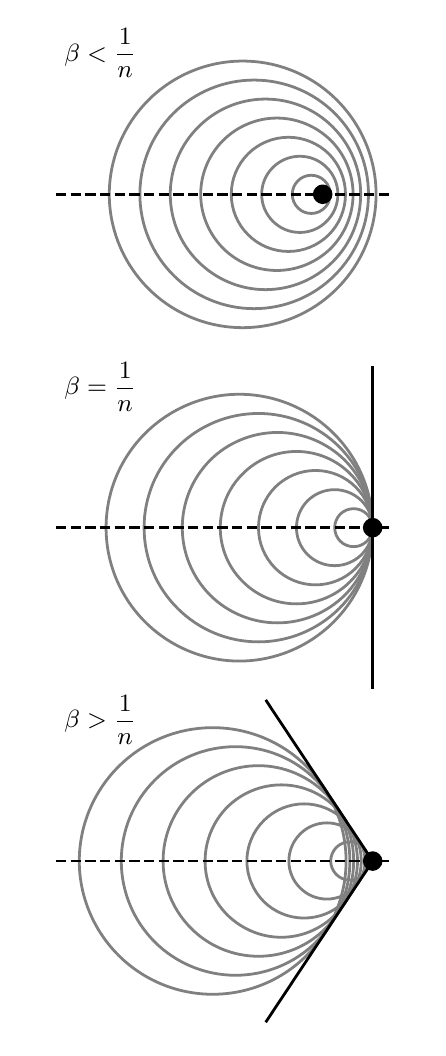\begingroup%
\makeatletter%
\begin{pgfpicture}%
\pgfpathrectangle{\pgfpointorigin}{\pgfqpoint{1.95in}{5.0in}}%
\pgfusepath{use as bounding box, clip}%
\begin{pgfscope}%
\pgfsetbuttcap%
\pgfsetmiterjoin%
\definecolor{currentfill}{rgb}{1.0,1.0,1.0}%
\pgfsetfillcolor{currentfill}%
\pgfsetlinewidth{0.0pt}%
\definecolor{currentstroke}{rgb}{1.0,1.0,1.0}%
\pgfsetstrokecolor{currentstroke}%
\pgfsetdash{}{0pt}%
\pgfpathmoveto{\pgfqpoint{0.0in}{0.0in}}%
\pgfpathlineto{\pgfqpoint{1.95in}{0.0in}}%
\pgfpathlineto{\pgfqpoint{1.95in}{5.0in}}%
\pgfpathlineto{\pgfqpoint{0.0in}{5.0in}}%
\pgfpathlineto{\pgfqpoint{0.0in}{0.0in}}%
\pgfpathclose%
\pgfusepath{fill}%
\end{pgfscope}%
\begin{pgfscope}%
\pgfpathrectangle{\pgfqpoint{0.142in}{0.0in}}{\pgfqpoint{1.667in}{5.0in}}%
\pgfusepath{clip}%
\pgfsetbuttcap%
\pgfsetmiterjoin%
\pgfsetlinewidth{1.004pt}%
\definecolor{currentstroke}{rgb}{0.502,0.502,0.502}%
\pgfsetstrokecolor{currentstroke}%
\pgfsetdash{}{0pt}%
\pgfpathmoveto{\pgfqpoint{1.475in}{4.167in}}%
\pgfpathcurveto{\pgfqpoint{1.475in}{4.167in}}{\pgfqpoint{1.475in}{4.167in}}{\pgfqpoint{1.475in}{4.167in}}%
\pgfpathcurveto{\pgfqpoint{1.475in}{4.167in}}{\pgfqpoint{1.475in}{4.167in}}{\pgfqpoint{1.475in}{4.167in}}%
\pgfpathcurveto{\pgfqpoint{1.475in}{4.167in}}{\pgfqpoint{1.475in}{4.167in}}{\pgfqpoint{1.475in}{4.167in}}%
\pgfpathcurveto{\pgfqpoint{1.475in}{4.167in}}{\pgfqpoint{1.475in}{4.167in}}{\pgfqpoint{1.475in}{4.167in}}%
\pgfpathcurveto{\pgfqpoint{1.475in}{4.167in}}{\pgfqpoint{1.475in}{4.167in}}{\pgfqpoint{1.475in}{4.167in}}%
\pgfpathcurveto{\pgfqpoint{1.475in}{4.167in}}{\pgfqpoint{1.475in}{4.167in}}{\pgfqpoint{1.475in}{4.167in}}%
\pgfpathcurveto{\pgfqpoint{1.475in}{4.167in}}{\pgfqpoint{1.475in}{4.167in}}{\pgfqpoint{1.475in}{4.167in}}%
\pgfpathcurveto{\pgfqpoint{1.475in}{4.167in}}{\pgfqpoint{1.475in}{4.167in}}{\pgfqpoint{1.475in}{4.167in}}%
\pgfpathlineto{\pgfqpoint{1.475in}{4.167in}}%
\pgfpathclose%
\pgfusepath{stroke}%
\end{pgfscope}%
\begin{pgfscope}%
\pgfpathrectangle{\pgfqpoint{0.142in}{0.0in}}{\pgfqpoint{1.667in}{5.0in}}%
\pgfusepath{clip}%
\pgfsetbuttcap%
\pgfsetmiterjoin%
\pgfsetlinewidth{1.004pt}%
\definecolor{currentstroke}{rgb}{0.502,0.502,0.502}%
\pgfsetstrokecolor{currentstroke}%
\pgfsetdash{}{0pt}%
\pgfpathmoveto{\pgfqpoint{1.418in}{4.071in}}%
\pgfpathcurveto{\pgfqpoint{1.443in}{4.071in}}{\pgfqpoint{1.467in}{4.081in}}{\pgfqpoint{1.485in}{4.099in}}%
\pgfpathcurveto{\pgfqpoint{1.503in}{4.117in}}{\pgfqpoint{1.513in}{4.141in}}{\pgfqpoint{1.513in}{4.167in}}%
\pgfpathcurveto{\pgfqpoint{1.513in}{4.192in}}{\pgfqpoint{1.503in}{4.216in}}{\pgfqpoint{1.485in}{4.234in}}%
\pgfpathcurveto{\pgfqpoint{1.467in}{4.252in}}{\pgfqpoint{1.443in}{4.262in}}{\pgfqpoint{1.418in}{4.262in}}%
\pgfpathcurveto{\pgfqpoint{1.393in}{4.262in}}{\pgfqpoint{1.368in}{4.252in}}{\pgfqpoint{1.351in}{4.234in}}%
\pgfpathcurveto{\pgfqpoint{1.333in}{4.216in}}{\pgfqpoint{1.323in}{4.192in}}{\pgfqpoint{1.323in}{4.167in}}%
\pgfpathcurveto{\pgfqpoint{1.323in}{4.141in}}{\pgfqpoint{1.333in}{4.117in}}{\pgfqpoint{1.351in}{4.099in}}%
\pgfpathcurveto{\pgfqpoint{1.368in}{4.081in}}{\pgfqpoint{1.393in}{4.071in}}{\pgfqpoint{1.418in}{4.071in}}%
\pgfpathlineto{\pgfqpoint{1.418in}{4.071in}}%
\pgfpathclose%
\pgfusepath{stroke}%
\end{pgfscope}%
\begin{pgfscope}%
\pgfpathrectangle{\pgfqpoint{0.142in}{0.0in}}{\pgfqpoint{1.667in}{5.0in}}%
\pgfusepath{clip}%
\pgfsetbuttcap%
\pgfsetmiterjoin%
\pgfsetlinewidth{1.004pt}%
\definecolor{currentstroke}{rgb}{0.502,0.502,0.502}%
\pgfsetstrokecolor{currentstroke}%
\pgfsetdash{}{0pt}%
\pgfpathmoveto{\pgfqpoint{1.361in}{3.976in}}%
\pgfpathcurveto{\pgfqpoint{1.411in}{3.976in}}{\pgfqpoint{1.46in}{3.996in}}{\pgfqpoint{1.495in}{4.032in}}%
\pgfpathcurveto{\pgfqpoint{1.531in}{4.068in}}{\pgfqpoint{1.551in}{4.116in}}{\pgfqpoint{1.551in}{4.167in}}%
\pgfpathcurveto{\pgfqpoint{1.551in}{4.217in}}{\pgfqpoint{1.531in}{4.266in}}{\pgfqpoint{1.495in}{4.301in}}%
\pgfpathcurveto{\pgfqpoint{1.46in}{4.337in}}{\pgfqpoint{1.411in}{4.357in}}{\pgfqpoint{1.361in}{4.357in}}%
\pgfpathcurveto{\pgfqpoint{1.31in}{4.357in}}{\pgfqpoint{1.262in}{4.337in}}{\pgfqpoint{1.226in}{4.301in}}%
\pgfpathcurveto{\pgfqpoint{1.19in}{4.266in}}{\pgfqpoint{1.17in}{4.217in}}{\pgfqpoint{1.17in}{4.167in}}%
\pgfpathcurveto{\pgfqpoint{1.17in}{4.116in}}{\pgfqpoint{1.19in}{4.068in}}{\pgfqpoint{1.226in}{4.032in}}%
\pgfpathcurveto{\pgfqpoint{1.262in}{3.996in}}{\pgfqpoint{1.31in}{3.976in}}{\pgfqpoint{1.361in}{3.976in}}%
\pgfpathlineto{\pgfqpoint{1.361in}{3.976in}}%
\pgfpathclose%
\pgfusepath{stroke}%
\end{pgfscope}%
\begin{pgfscope}%
\pgfpathrectangle{\pgfqpoint{0.142in}{0.0in}}{\pgfqpoint{1.667in}{5.0in}}%
\pgfusepath{clip}%
\pgfsetbuttcap%
\pgfsetmiterjoin%
\pgfsetlinewidth{1.004pt}%
\definecolor{currentstroke}{rgb}{0.502,0.502,0.502}%
\pgfsetstrokecolor{currentstroke}%
\pgfsetdash{}{0pt}%
\pgfpathmoveto{\pgfqpoint{1.304in}{3.881in}}%
\pgfpathcurveto{\pgfqpoint{1.379in}{3.881in}}{\pgfqpoint{1.452in}{3.911in}}{\pgfqpoint{1.506in}{3.965in}}%
\pgfpathcurveto{\pgfqpoint{1.559in}{4.018in}}{\pgfqpoint{1.589in}{4.091in}}{\pgfqpoint{1.589in}{4.167in}}%
\pgfpathcurveto{\pgfqpoint{1.589in}{4.242in}}{\pgfqpoint{1.559in}{4.315in}}{\pgfqpoint{1.506in}{4.369in}}%
\pgfpathcurveto{\pgfqpoint{1.452in}{4.422in}}{\pgfqpoint{1.379in}{4.452in}}{\pgfqpoint{1.304in}{4.452in}}%
\pgfpathcurveto{\pgfqpoint{1.228in}{4.452in}}{\pgfqpoint{1.155in}{4.422in}}{\pgfqpoint{1.102in}{4.369in}}%
\pgfpathcurveto{\pgfqpoint{1.048in}{4.315in}}{\pgfqpoint{1.018in}{4.242in}}{\pgfqpoint{1.018in}{4.167in}}%
\pgfpathcurveto{\pgfqpoint{1.018in}{4.091in}}{\pgfqpoint{1.048in}{4.018in}}{\pgfqpoint{1.102in}{3.965in}}%
\pgfpathcurveto{\pgfqpoint{1.155in}{3.911in}}{\pgfqpoint{1.228in}{3.881in}}{\pgfqpoint{1.304in}{3.881in}}%
\pgfpathlineto{\pgfqpoint{1.304in}{3.881in}}%
\pgfpathclose%
\pgfusepath{stroke}%
\end{pgfscope}%
\begin{pgfscope}%
\pgfpathrectangle{\pgfqpoint{0.142in}{0.0in}}{\pgfqpoint{1.667in}{5.0in}}%
\pgfusepath{clip}%
\pgfsetbuttcap%
\pgfsetmiterjoin%
\pgfsetlinewidth{1.004pt}%
\definecolor{currentstroke}{rgb}{0.502,0.502,0.502}%
\pgfsetstrokecolor{currentstroke}%
\pgfsetdash{}{0pt}%
\pgfpathmoveto{\pgfqpoint{1.246in}{3.786in}}%
\pgfpathcurveto{\pgfqpoint{1.347in}{3.786in}}{\pgfqpoint{1.444in}{3.826in}}{\pgfqpoint{1.516in}{3.897in}}%
\pgfpathcurveto{\pgfqpoint{1.587in}{3.969in}}{\pgfqpoint{1.627in}{4.066in}}{\pgfqpoint{1.627in}{4.167in}}%
\pgfpathcurveto{\pgfqpoint{1.627in}{4.268in}}{\pgfqpoint{1.587in}{4.365in}}{\pgfqpoint{1.516in}{4.436in}}%
\pgfpathcurveto{\pgfqpoint{1.444in}{4.507in}}{\pgfqpoint{1.347in}{4.548in}}{\pgfqpoint{1.246in}{4.548in}}%
\pgfpathcurveto{\pgfqpoint{1.145in}{4.548in}}{\pgfqpoint{1.048in}{4.507in}}{\pgfqpoint{0.977in}{4.436in}}%
\pgfpathcurveto{\pgfqpoint{0.906in}{4.365in}}{\pgfqpoint{0.865in}{4.268in}}{\pgfqpoint{0.865in}{4.167in}}%
\pgfpathcurveto{\pgfqpoint{0.865in}{4.066in}}{\pgfqpoint{0.906in}{3.969in}}{\pgfqpoint{0.977in}{3.897in}}%
\pgfpathcurveto{\pgfqpoint{1.048in}{3.826in}}{\pgfqpoint{1.145in}{3.786in}}{\pgfqpoint{1.246in}{3.786in}}%
\pgfpathlineto{\pgfqpoint{1.246in}{3.786in}}%
\pgfpathclose%
\pgfusepath{stroke}%
\end{pgfscope}%
\begin{pgfscope}%
\pgfpathrectangle{\pgfqpoint{0.142in}{0.0in}}{\pgfqpoint{1.667in}{5.0in}}%
\pgfusepath{clip}%
\pgfsetbuttcap%
\pgfsetmiterjoin%
\pgfsetlinewidth{1.004pt}%
\definecolor{currentstroke}{rgb}{0.502,0.502,0.502}%
\pgfsetstrokecolor{currentstroke}%
\pgfsetdash{}{0pt}%
\pgfpathmoveto{\pgfqpoint{1.189in}{3.69in}}%
\pgfpathcurveto{\pgfqpoint{1.316in}{3.69in}}{\pgfqpoint{1.437in}{3.741in}}{\pgfqpoint{1.526in}{3.83in}}%
\pgfpathcurveto{\pgfqpoint{1.615in}{3.919in}}{\pgfqpoint{1.665in}{4.04in}}{\pgfqpoint{1.665in}{4.167in}}%
\pgfpathcurveto{\pgfqpoint{1.665in}{4.293in}}{\pgfqpoint{1.615in}{4.414in}}{\pgfqpoint{1.526in}{4.503in}}%
\pgfpathcurveto{\pgfqpoint{1.437in}{4.593in}}{\pgfqpoint{1.316in}{4.643in}}{\pgfqpoint{1.189in}{4.643in}}%
\pgfpathcurveto{\pgfqpoint{1.063in}{4.643in}}{\pgfqpoint{0.942in}{4.593in}}{\pgfqpoint{0.853in}{4.503in}}%
\pgfpathcurveto{\pgfqpoint{0.763in}{4.414in}}{\pgfqpoint{0.713in}{4.293in}}{\pgfqpoint{0.713in}{4.167in}}%
\pgfpathcurveto{\pgfqpoint{0.713in}{4.04in}}{\pgfqpoint{0.763in}{3.919in}}{\pgfqpoint{0.853in}{3.83in}}%
\pgfpathcurveto{\pgfqpoint{0.942in}{3.741in}}{\pgfqpoint{1.063in}{3.69in}}{\pgfqpoint{1.189in}{3.69in}}%
\pgfpathlineto{\pgfqpoint{1.189in}{3.69in}}%
\pgfpathclose%
\pgfusepath{stroke}%
\end{pgfscope}%
\begin{pgfscope}%
\pgfpathrectangle{\pgfqpoint{0.142in}{0.0in}}{\pgfqpoint{1.667in}{5.0in}}%
\pgfusepath{clip}%
\pgfsetbuttcap%
\pgfsetmiterjoin%
\pgfsetlinewidth{1.004pt}%
\definecolor{currentstroke}{rgb}{0.502,0.502,0.502}%
\pgfsetstrokecolor{currentstroke}%
\pgfsetdash{}{0pt}%
\pgfpathmoveto{\pgfqpoint{1.132in}{3.595in}}%
\pgfpathcurveto{\pgfqpoint{1.284in}{3.595in}}{\pgfqpoint{1.429in}{3.655in}}{\pgfqpoint{1.536in}{3.763in}}%
\pgfpathcurveto{\pgfqpoint{1.643in}{3.87in}}{\pgfqpoint{1.704in}{4.015in}}{\pgfqpoint{1.704in}{4.167in}}%
\pgfpathcurveto{\pgfqpoint{1.704in}{4.318in}}{\pgfqpoint{1.643in}{4.464in}}{\pgfqpoint{1.536in}{4.571in}}%
\pgfpathcurveto{\pgfqpoint{1.429in}{4.678in}}{\pgfqpoint{1.284in}{4.738in}}{\pgfqpoint{1.132in}{4.738in}}%
\pgfpathcurveto{\pgfqpoint{0.981in}{4.738in}}{\pgfqpoint{0.835in}{4.678in}}{\pgfqpoint{0.728in}{4.571in}}%
\pgfpathcurveto{\pgfqpoint{0.621in}{4.464in}}{\pgfqpoint{0.561in}{4.318in}}{\pgfqpoint{0.561in}{4.167in}}%
\pgfpathcurveto{\pgfqpoint{0.561in}{4.015in}}{\pgfqpoint{0.621in}{3.87in}}{\pgfqpoint{0.728in}{3.763in}}%
\pgfpathcurveto{\pgfqpoint{0.835in}{3.655in}}{\pgfqpoint{0.981in}{3.595in}}{\pgfqpoint{1.132in}{3.595in}}%
\pgfpathlineto{\pgfqpoint{1.132in}{3.595in}}%
\pgfpathclose%
\pgfusepath{stroke}%
\end{pgfscope}%
\begin{pgfscope}%
\pgfpathrectangle{\pgfqpoint{0.142in}{0.0in}}{\pgfqpoint{1.667in}{5.0in}}%
\pgfusepath{clip}%
\pgfsetbuttcap%
\pgfsetmiterjoin%
\pgfsetlinewidth{1.004pt}%
\definecolor{currentstroke}{rgb}{0.502,0.502,0.502}%
\pgfsetstrokecolor{currentstroke}%
\pgfsetdash{}{0pt}%
\pgfpathmoveto{\pgfqpoint{1.075in}{3.5in}}%
\pgfpathcurveto{\pgfqpoint{1.252in}{3.5in}}{\pgfqpoint{1.421in}{3.57in}}{\pgfqpoint{1.546in}{3.695in}}%
\pgfpathcurveto{\pgfqpoint{1.671in}{3.82in}}{\pgfqpoint{1.742in}{3.99in}}{\pgfqpoint{1.742in}{4.167in}}%
\pgfpathcurveto{\pgfqpoint{1.742in}{4.343in}}{\pgfqpoint{1.671in}{4.513in}}{\pgfqpoint{1.546in}{4.638in}}%
\pgfpathcurveto{\pgfqpoint{1.421in}{4.763in}}{\pgfqpoint{1.252in}{4.833in}}{\pgfqpoint{1.075in}{4.833in}}%
\pgfpathcurveto{\pgfqpoint{0.898in}{4.833in}}{\pgfqpoint{0.729in}{4.763in}}{\pgfqpoint{0.604in}{4.638in}}%
\pgfpathcurveto{\pgfqpoint{0.479in}{4.513in}}{\pgfqpoint{0.408in}{4.343in}}{\pgfqpoint{0.408in}{4.167in}}%
\pgfpathcurveto{\pgfqpoint{0.408in}{3.99in}}{\pgfqpoint{0.479in}{3.82in}}{\pgfqpoint{0.604in}{3.695in}}%
\pgfpathcurveto{\pgfqpoint{0.729in}{3.57in}}{\pgfqpoint{0.898in}{3.5in}}{\pgfqpoint{1.075in}{3.5in}}%
\pgfpathlineto{\pgfqpoint{1.075in}{3.5in}}%
\pgfpathclose%
\pgfusepath{stroke}%
\end{pgfscope}%
\begin{pgfscope}%
\pgfpathrectangle{\pgfqpoint{0.142in}{0.0in}}{\pgfqpoint{1.667in}{5.0in}}%
\pgfusepath{clip}%
\pgfsetbuttcap%
\pgfsetmiterjoin%
\pgfsetlinewidth{1.004pt}%
\definecolor{currentstroke}{rgb}{0.502,0.502,0.502}%
\pgfsetstrokecolor{currentstroke}%
\pgfsetdash{}{0pt}%
\pgfpathmoveto{\pgfqpoint{1.725in}{2.5in}}%
\pgfpathcurveto{\pgfqpoint{1.725in}{2.5in}}{\pgfqpoint{1.725in}{2.5in}}{\pgfqpoint{1.725in}{2.5in}}%
\pgfpathcurveto{\pgfqpoint{1.725in}{2.5in}}{\pgfqpoint{1.725in}{2.5in}}{\pgfqpoint{1.725in}{2.5in}}%
\pgfpathcurveto{\pgfqpoint{1.725in}{2.5in}}{\pgfqpoint{1.725in}{2.5in}}{\pgfqpoint{1.725in}{2.5in}}%
\pgfpathcurveto{\pgfqpoint{1.725in}{2.5in}}{\pgfqpoint{1.725in}{2.5in}}{\pgfqpoint{1.725in}{2.5in}}%
\pgfpathcurveto{\pgfqpoint{1.725in}{2.5in}}{\pgfqpoint{1.725in}{2.5in}}{\pgfqpoint{1.725in}{2.5in}}%
\pgfpathcurveto{\pgfqpoint{1.725in}{2.5in}}{\pgfqpoint{1.725in}{2.5in}}{\pgfqpoint{1.725in}{2.5in}}%
\pgfpathcurveto{\pgfqpoint{1.725in}{2.5in}}{\pgfqpoint{1.725in}{2.5in}}{\pgfqpoint{1.725in}{2.5in}}%
\pgfpathcurveto{\pgfqpoint{1.725in}{2.5in}}{\pgfqpoint{1.725in}{2.5in}}{\pgfqpoint{1.725in}{2.5in}}%
\pgfpathlineto{\pgfqpoint{1.725in}{2.5in}}%
\pgfpathclose%
\pgfusepath{stroke}%
\end{pgfscope}%
\begin{pgfscope}%
\pgfpathrectangle{\pgfqpoint{0.142in}{0.0in}}{\pgfqpoint{1.667in}{5.0in}}%
\pgfusepath{clip}%
\pgfsetbuttcap%
\pgfsetmiterjoin%
\pgfsetlinewidth{1.004pt}%
\definecolor{currentstroke}{rgb}{0.502,0.502,0.502}%
\pgfsetstrokecolor{currentstroke}%
\pgfsetdash{}{0pt}%
\pgfpathmoveto{\pgfqpoint{1.63in}{2.405in}}%
\pgfpathcurveto{\pgfqpoint{1.655in}{2.405in}}{\pgfqpoint{1.679in}{2.415in}}{\pgfqpoint{1.697in}{2.433in}}%
\pgfpathcurveto{\pgfqpoint{1.715in}{2.451in}}{\pgfqpoint{1.725in}{2.475in}}{\pgfqpoint{1.725in}{2.5in}}%
\pgfpathcurveto{\pgfqpoint{1.725in}{2.525in}}{\pgfqpoint{1.715in}{2.549in}}{\pgfqpoint{1.697in}{2.567in}}%
\pgfpathcurveto{\pgfqpoint{1.679in}{2.585in}}{\pgfqpoint{1.655in}{2.595in}}{\pgfqpoint{1.63in}{2.595in}}%
\pgfpathcurveto{\pgfqpoint{1.605in}{2.595in}}{\pgfqpoint{1.58in}{2.585in}}{\pgfqpoint{1.562in}{2.567in}}%
\pgfpathcurveto{\pgfqpoint{1.545in}{2.549in}}{\pgfqpoint{1.535in}{2.525in}}{\pgfqpoint{1.535in}{2.5in}}%
\pgfpathcurveto{\pgfqpoint{1.535in}{2.475in}}{\pgfqpoint{1.545in}{2.451in}}{\pgfqpoint{1.562in}{2.433in}}%
\pgfpathcurveto{\pgfqpoint{1.58in}{2.415in}}{\pgfqpoint{1.605in}{2.405in}}{\pgfqpoint{1.63in}{2.405in}}%
\pgfpathlineto{\pgfqpoint{1.63in}{2.405in}}%
\pgfpathclose%
\pgfusepath{stroke}%
\end{pgfscope}%
\begin{pgfscope}%
\pgfpathrectangle{\pgfqpoint{0.142in}{0.0in}}{\pgfqpoint{1.667in}{5.0in}}%
\pgfusepath{clip}%
\pgfsetbuttcap%
\pgfsetmiterjoin%
\pgfsetlinewidth{1.004pt}%
\definecolor{currentstroke}{rgb}{0.502,0.502,0.502}%
\pgfsetstrokecolor{currentstroke}%
\pgfsetdash{}{0pt}%
\pgfpathmoveto{\pgfqpoint{1.535in}{2.31in}}%
\pgfpathcurveto{\pgfqpoint{1.585in}{2.31in}}{\pgfqpoint{1.633in}{2.33in}}{\pgfqpoint{1.669in}{2.365in}}%
\pgfpathcurveto{\pgfqpoint{1.705in}{2.401in}}{\pgfqpoint{1.725in}{2.449in}}{\pgfqpoint{1.725in}{2.5in}}%
\pgfpathcurveto{\pgfqpoint{1.725in}{2.551in}}{\pgfqpoint{1.705in}{2.599in}}{\pgfqpoint{1.669in}{2.635in}}%
\pgfpathcurveto{\pgfqpoint{1.633in}{2.67in}}{\pgfqpoint{1.585in}{2.69in}}{\pgfqpoint{1.535in}{2.69in}}%
\pgfpathcurveto{\pgfqpoint{1.484in}{2.69in}}{\pgfqpoint{1.436in}{2.67in}}{\pgfqpoint{1.4in}{2.635in}}%
\pgfpathcurveto{\pgfqpoint{1.364in}{2.599in}}{\pgfqpoint{1.344in}{2.551in}}{\pgfqpoint{1.344in}{2.5in}}%
\pgfpathcurveto{\pgfqpoint{1.344in}{2.449in}}{\pgfqpoint{1.364in}{2.401in}}{\pgfqpoint{1.4in}{2.365in}}%
\pgfpathcurveto{\pgfqpoint{1.436in}{2.33in}}{\pgfqpoint{1.484in}{2.31in}}{\pgfqpoint{1.535in}{2.31in}}%
\pgfpathlineto{\pgfqpoint{1.535in}{2.31in}}%
\pgfpathclose%
\pgfusepath{stroke}%
\end{pgfscope}%
\begin{pgfscope}%
\pgfpathrectangle{\pgfqpoint{0.142in}{0.0in}}{\pgfqpoint{1.667in}{5.0in}}%
\pgfusepath{clip}%
\pgfsetbuttcap%
\pgfsetmiterjoin%
\pgfsetlinewidth{1.004pt}%
\definecolor{currentstroke}{rgb}{0.502,0.502,0.502}%
\pgfsetstrokecolor{currentstroke}%
\pgfsetdash{}{0pt}%
\pgfpathmoveto{\pgfqpoint{1.439in}{2.214in}}%
\pgfpathcurveto{\pgfqpoint{1.515in}{2.214in}}{\pgfqpoint{1.588in}{2.244in}}{\pgfqpoint{1.641in}{2.298in}}%
\pgfpathcurveto{\pgfqpoint{1.695in}{2.352in}}{\pgfqpoint{1.725in}{2.424in}}{\pgfqpoint{1.725in}{2.5in}}%
\pgfpathcurveto{\pgfqpoint{1.725in}{2.576in}}{\pgfqpoint{1.695in}{2.648in}}{\pgfqpoint{1.641in}{2.702in}}%
\pgfpathcurveto{\pgfqpoint{1.588in}{2.756in}}{\pgfqpoint{1.515in}{2.786in}}{\pgfqpoint{1.439in}{2.786in}}%
\pgfpathcurveto{\pgfqpoint{1.364in}{2.786in}}{\pgfqpoint{1.291in}{2.756in}}{\pgfqpoint{1.237in}{2.702in}}%
\pgfpathcurveto{\pgfqpoint{1.184in}{2.648in}}{\pgfqpoint{1.154in}{2.576in}}{\pgfqpoint{1.154in}{2.5in}}%
\pgfpathcurveto{\pgfqpoint{1.154in}{2.424in}}{\pgfqpoint{1.184in}{2.352in}}{\pgfqpoint{1.237in}{2.298in}}%
\pgfpathcurveto{\pgfqpoint{1.291in}{2.244in}}{\pgfqpoint{1.364in}{2.214in}}{\pgfqpoint{1.439in}{2.214in}}%
\pgfpathlineto{\pgfqpoint{1.439in}{2.214in}}%
\pgfpathclose%
\pgfusepath{stroke}%
\end{pgfscope}%
\begin{pgfscope}%
\pgfpathrectangle{\pgfqpoint{0.142in}{0.0in}}{\pgfqpoint{1.667in}{5.0in}}%
\pgfusepath{clip}%
\pgfsetbuttcap%
\pgfsetmiterjoin%
\pgfsetlinewidth{1.004pt}%
\definecolor{currentstroke}{rgb}{0.502,0.502,0.502}%
\pgfsetstrokecolor{currentstroke}%
\pgfsetdash{}{0pt}%
\pgfpathmoveto{\pgfqpoint{1.344in}{2.119in}}%
\pgfpathcurveto{\pgfqpoint{1.445in}{2.119in}}{\pgfqpoint{1.542in}{2.159in}}{\pgfqpoint{1.613in}{2.231in}}%
\pgfpathcurveto{\pgfqpoint{1.685in}{2.302in}}{\pgfqpoint{1.725in}{2.399in}}{\pgfqpoint{1.725in}{2.5in}}%
\pgfpathcurveto{\pgfqpoint{1.725in}{2.601in}}{\pgfqpoint{1.685in}{2.698in}}{\pgfqpoint{1.613in}{2.769in}}%
\pgfpathcurveto{\pgfqpoint{1.542in}{2.841in}}{\pgfqpoint{1.445in}{2.881in}}{\pgfqpoint{1.344in}{2.881in}}%
\pgfpathcurveto{\pgfqpoint{1.243in}{2.881in}}{\pgfqpoint{1.146in}{2.841in}}{\pgfqpoint{1.075in}{2.769in}}%
\pgfpathcurveto{\pgfqpoint{1.003in}{2.698in}}{\pgfqpoint{0.963in}{2.601in}}{\pgfqpoint{0.963in}{2.5in}}%
\pgfpathcurveto{\pgfqpoint{0.963in}{2.399in}}{\pgfqpoint{1.003in}{2.302in}}{\pgfqpoint{1.075in}{2.231in}}%
\pgfpathcurveto{\pgfqpoint{1.146in}{2.159in}}{\pgfqpoint{1.243in}{2.119in}}{\pgfqpoint{1.344in}{2.119in}}%
\pgfpathlineto{\pgfqpoint{1.344in}{2.119in}}%
\pgfpathclose%
\pgfusepath{stroke}%
\end{pgfscope}%
\begin{pgfscope}%
\pgfpathrectangle{\pgfqpoint{0.142in}{0.0in}}{\pgfqpoint{1.667in}{5.0in}}%
\pgfusepath{clip}%
\pgfsetbuttcap%
\pgfsetmiterjoin%
\pgfsetlinewidth{1.004pt}%
\definecolor{currentstroke}{rgb}{0.502,0.502,0.502}%
\pgfsetstrokecolor{currentstroke}%
\pgfsetdash{}{0pt}%
\pgfpathmoveto{\pgfqpoint{1.249in}{2.024in}}%
\pgfpathcurveto{\pgfqpoint{1.375in}{2.024in}}{\pgfqpoint{1.496in}{2.074in}}{\pgfqpoint{1.586in}{2.163in}}%
\pgfpathcurveto{\pgfqpoint{1.675in}{2.253in}}{\pgfqpoint{1.725in}{2.374in}}{\pgfqpoint{1.725in}{2.5in}}%
\pgfpathcurveto{\pgfqpoint{1.725in}{2.626in}}{\pgfqpoint{1.675in}{2.747in}}{\pgfqpoint{1.586in}{2.837in}}%
\pgfpathcurveto{\pgfqpoint{1.496in}{2.926in}}{\pgfqpoint{1.375in}{2.976in}}{\pgfqpoint{1.249in}{2.976in}}%
\pgfpathcurveto{\pgfqpoint{1.123in}{2.976in}}{\pgfqpoint{1.001in}{2.926in}}{\pgfqpoint{0.912in}{2.837in}}%
\pgfpathcurveto{\pgfqpoint{0.823in}{2.747in}}{\pgfqpoint{0.773in}{2.626in}}{\pgfqpoint{0.773in}{2.5in}}%
\pgfpathcurveto{\pgfqpoint{0.773in}{2.374in}}{\pgfqpoint{0.823in}{2.253in}}{\pgfqpoint{0.912in}{2.163in}}%
\pgfpathcurveto{\pgfqpoint{1.001in}{2.074in}}{\pgfqpoint{1.123in}{2.024in}}{\pgfqpoint{1.249in}{2.024in}}%
\pgfpathlineto{\pgfqpoint{1.249in}{2.024in}}%
\pgfpathclose%
\pgfusepath{stroke}%
\end{pgfscope}%
\begin{pgfscope}%
\pgfpathrectangle{\pgfqpoint{0.142in}{0.0in}}{\pgfqpoint{1.667in}{5.0in}}%
\pgfusepath{clip}%
\pgfsetbuttcap%
\pgfsetmiterjoin%
\pgfsetlinewidth{1.004pt}%
\definecolor{currentstroke}{rgb}{0.502,0.502,0.502}%
\pgfsetstrokecolor{currentstroke}%
\pgfsetdash{}{0pt}%
\pgfpathmoveto{\pgfqpoint{1.154in}{1.929in}}%
\pgfpathcurveto{\pgfqpoint{1.305in}{1.929in}}{\pgfqpoint{1.45in}{1.989in}}{\pgfqpoint{1.558in}{2.096in}}%
\pgfpathcurveto{\pgfqpoint{1.665in}{2.203in}}{\pgfqpoint{1.725in}{2.348in}}{\pgfqpoint{1.725in}{2.5in}}%
\pgfpathcurveto{\pgfqpoint{1.725in}{2.652in}}{\pgfqpoint{1.665in}{2.797in}}{\pgfqpoint{1.558in}{2.904in}}%
\pgfpathcurveto{\pgfqpoint{1.45in}{3.011in}}{\pgfqpoint{1.305in}{3.071in}}{\pgfqpoint{1.154in}{3.071in}}%
\pgfpathcurveto{\pgfqpoint{1.002in}{3.071in}}{\pgfqpoint{0.857in}{3.011in}}{\pgfqpoint{0.75in}{2.904in}}%
\pgfpathcurveto{\pgfqpoint{0.642in}{2.797in}}{\pgfqpoint{0.582in}{2.652in}}{\pgfqpoint{0.582in}{2.5in}}%
\pgfpathcurveto{\pgfqpoint{0.582in}{2.348in}}{\pgfqpoint{0.642in}{2.203in}}{\pgfqpoint{0.75in}{2.096in}}%
\pgfpathcurveto{\pgfqpoint{0.857in}{1.989in}}{\pgfqpoint{1.002in}{1.929in}}{\pgfqpoint{1.154in}{1.929in}}%
\pgfpathlineto{\pgfqpoint{1.154in}{1.929in}}%
\pgfpathclose%
\pgfusepath{stroke}%
\end{pgfscope}%
\begin{pgfscope}%
\pgfpathrectangle{\pgfqpoint{0.142in}{0.0in}}{\pgfqpoint{1.667in}{5.0in}}%
\pgfusepath{clip}%
\pgfsetbuttcap%
\pgfsetmiterjoin%
\pgfsetlinewidth{1.004pt}%
\definecolor{currentstroke}{rgb}{0.502,0.502,0.502}%
\pgfsetstrokecolor{currentstroke}%
\pgfsetdash{}{0pt}%
\pgfpathmoveto{\pgfqpoint{1.058in}{1.833in}}%
\pgfpathcurveto{\pgfqpoint{1.235in}{1.833in}}{\pgfqpoint{1.405in}{1.904in}}{\pgfqpoint{1.53in}{2.029in}}%
\pgfpathcurveto{\pgfqpoint{1.655in}{2.154in}}{\pgfqpoint{1.725in}{2.323in}}{\pgfqpoint{1.725in}{2.5in}}%
\pgfpathcurveto{\pgfqpoint{1.725in}{2.677in}}{\pgfqpoint{1.655in}{2.846in}}{\pgfqpoint{1.53in}{2.971in}}%
\pgfpathcurveto{\pgfqpoint{1.405in}{3.096in}}{\pgfqpoint{1.235in}{3.167in}}{\pgfqpoint{1.058in}{3.167in}}%
\pgfpathcurveto{\pgfqpoint{0.882in}{3.167in}}{\pgfqpoint{0.712in}{3.096in}}{\pgfqpoint{0.587in}{2.971in}}%
\pgfpathcurveto{\pgfqpoint{0.462in}{2.846in}}{\pgfqpoint{0.392in}{2.677in}}{\pgfqpoint{0.392in}{2.5in}}%
\pgfpathcurveto{\pgfqpoint{0.392in}{2.323in}}{\pgfqpoint{0.462in}{2.154in}}{\pgfqpoint{0.587in}{2.029in}}%
\pgfpathcurveto{\pgfqpoint{0.712in}{1.904in}}{\pgfqpoint{0.882in}{1.833in}}{\pgfqpoint{1.058in}{1.833in}}%
\pgfpathlineto{\pgfqpoint{1.058in}{1.833in}}%
\pgfpathclose%
\pgfusepath{stroke}%
\end{pgfscope}%
\begin{pgfscope}%
\pgfpathrectangle{\pgfqpoint{0.142in}{0.0in}}{\pgfqpoint{1.667in}{5.0in}}%
\pgfusepath{clip}%
\pgfsetbuttcap%
\pgfsetmiterjoin%
\pgfsetlinewidth{1.004pt}%
\definecolor{currentstroke}{rgb}{0.502,0.502,0.502}%
\pgfsetstrokecolor{currentstroke}%
\pgfsetdash{}{0pt}%
\pgfpathmoveto{\pgfqpoint{1.725in}{0.833in}}%
\pgfpathcurveto{\pgfqpoint{1.725in}{0.833in}}{\pgfqpoint{1.725in}{0.833in}}{\pgfqpoint{1.725in}{0.833in}}%
\pgfpathcurveto{\pgfqpoint{1.725in}{0.833in}}{\pgfqpoint{1.725in}{0.833in}}{\pgfqpoint{1.725in}{0.833in}}%
\pgfpathcurveto{\pgfqpoint{1.725in}{0.833in}}{\pgfqpoint{1.725in}{0.833in}}{\pgfqpoint{1.725in}{0.833in}}%
\pgfpathcurveto{\pgfqpoint{1.725in}{0.833in}}{\pgfqpoint{1.725in}{0.833in}}{\pgfqpoint{1.725in}{0.833in}}%
\pgfpathcurveto{\pgfqpoint{1.725in}{0.833in}}{\pgfqpoint{1.725in}{0.833in}}{\pgfqpoint{1.725in}{0.833in}}%
\pgfpathcurveto{\pgfqpoint{1.725in}{0.833in}}{\pgfqpoint{1.725in}{0.833in}}{\pgfqpoint{1.725in}{0.833in}}%
\pgfpathcurveto{\pgfqpoint{1.725in}{0.833in}}{\pgfqpoint{1.725in}{0.833in}}{\pgfqpoint{1.725in}{0.833in}}%
\pgfpathcurveto{\pgfqpoint{1.725in}{0.833in}}{\pgfqpoint{1.725in}{0.833in}}{\pgfqpoint{1.725in}{0.833in}}%
\pgfpathlineto{\pgfqpoint{1.725in}{0.833in}}%
\pgfpathclose%
\pgfusepath{stroke}%
\end{pgfscope}%
\begin{pgfscope}%
\pgfpathrectangle{\pgfqpoint{0.142in}{0.0in}}{\pgfqpoint{1.667in}{5.0in}}%
\pgfusepath{clip}%
\pgfsetbuttcap%
\pgfsetmiterjoin%
\pgfsetlinewidth{1.004pt}%
\definecolor{currentstroke}{rgb}{0.502,0.502,0.502}%
\pgfsetstrokecolor{currentstroke}%
\pgfsetdash{}{0pt}%
\pgfpathmoveto{\pgfqpoint{1.611in}{0.738in}}%
\pgfpathcurveto{\pgfqpoint{1.636in}{0.738in}}{\pgfqpoint{1.66in}{0.748in}}{\pgfqpoint{1.678in}{0.766in}}%
\pgfpathcurveto{\pgfqpoint{1.696in}{0.784in}}{\pgfqpoint{1.706in}{0.808in}}{\pgfqpoint{1.706in}{0.833in}}%
\pgfpathcurveto{\pgfqpoint{1.706in}{0.859in}}{\pgfqpoint{1.696in}{0.883in}}{\pgfqpoint{1.678in}{0.901in}}%
\pgfpathcurveto{\pgfqpoint{1.66in}{0.919in}}{\pgfqpoint{1.636in}{0.929in}}{\pgfqpoint{1.611in}{0.929in}}%
\pgfpathcurveto{\pgfqpoint{1.585in}{0.929in}}{\pgfqpoint{1.561in}{0.919in}}{\pgfqpoint{1.543in}{0.901in}}%
\pgfpathcurveto{\pgfqpoint{1.526in}{0.883in}}{\pgfqpoint{1.515in}{0.859in}}{\pgfqpoint{1.515in}{0.833in}}%
\pgfpathcurveto{\pgfqpoint{1.515in}{0.808in}}{\pgfqpoint{1.526in}{0.784in}}{\pgfqpoint{1.543in}{0.766in}}%
\pgfpathcurveto{\pgfqpoint{1.561in}{0.748in}}{\pgfqpoint{1.585in}{0.738in}}{\pgfqpoint{1.611in}{0.738in}}%
\pgfpathlineto{\pgfqpoint{1.611in}{0.738in}}%
\pgfpathclose%
\pgfusepath{stroke}%
\end{pgfscope}%
\begin{pgfscope}%
\pgfpathrectangle{\pgfqpoint{0.142in}{0.0in}}{\pgfqpoint{1.667in}{5.0in}}%
\pgfusepath{clip}%
\pgfsetbuttcap%
\pgfsetmiterjoin%
\pgfsetlinewidth{1.004pt}%
\definecolor{currentstroke}{rgb}{0.502,0.502,0.502}%
\pgfsetstrokecolor{currentstroke}%
\pgfsetdash{}{0pt}%
\pgfpathmoveto{\pgfqpoint{1.496in}{0.643in}}%
\pgfpathcurveto{\pgfqpoint{1.547in}{0.643in}}{\pgfqpoint{1.595in}{0.663in}}{\pgfqpoint{1.631in}{0.699in}}%
\pgfpathcurveto{\pgfqpoint{1.667in}{0.734in}}{\pgfqpoint{1.687in}{0.783in}}{\pgfqpoint{1.687in}{0.833in}}%
\pgfpathcurveto{\pgfqpoint{1.687in}{0.884in}}{\pgfqpoint{1.667in}{0.932in}}{\pgfqpoint{1.631in}{0.968in}}%
\pgfpathcurveto{\pgfqpoint{1.595in}{1.004in}}{\pgfqpoint{1.547in}{1.024in}}{\pgfqpoint{1.496in}{1.024in}}%
\pgfpathcurveto{\pgfqpoint{1.446in}{1.024in}}{\pgfqpoint{1.397in}{1.004in}}{\pgfqpoint{1.362in}{0.968in}}%
\pgfpathcurveto{\pgfqpoint{1.326in}{0.932in}}{\pgfqpoint{1.306in}{0.884in}}{\pgfqpoint{1.306in}{0.833in}}%
\pgfpathcurveto{\pgfqpoint{1.306in}{0.783in}}{\pgfqpoint{1.326in}{0.734in}}{\pgfqpoint{1.362in}{0.699in}}%
\pgfpathcurveto{\pgfqpoint{1.397in}{0.663in}}{\pgfqpoint{1.446in}{0.643in}}{\pgfqpoint{1.496in}{0.643in}}%
\pgfpathlineto{\pgfqpoint{1.496in}{0.643in}}%
\pgfpathclose%
\pgfusepath{stroke}%
\end{pgfscope}%
\begin{pgfscope}%
\pgfpathrectangle{\pgfqpoint{0.142in}{0.0in}}{\pgfqpoint{1.667in}{5.0in}}%
\pgfusepath{clip}%
\pgfsetbuttcap%
\pgfsetmiterjoin%
\pgfsetlinewidth{1.004pt}%
\definecolor{currentstroke}{rgb}{0.502,0.502,0.502}%
\pgfsetstrokecolor{currentstroke}%
\pgfsetdash{}{0pt}%
\pgfpathmoveto{\pgfqpoint{1.382in}{0.548in}}%
\pgfpathcurveto{\pgfqpoint{1.458in}{0.548in}}{\pgfqpoint{1.531in}{0.578in}}{\pgfqpoint{1.584in}{0.631in}}%
\pgfpathcurveto{\pgfqpoint{1.638in}{0.685in}}{\pgfqpoint{1.668in}{0.758in}}{\pgfqpoint{1.668in}{0.833in}}%
\pgfpathcurveto{\pgfqpoint{1.668in}{0.909in}}{\pgfqpoint{1.638in}{0.982in}}{\pgfqpoint{1.584in}{1.035in}}%
\pgfpathcurveto{\pgfqpoint{1.531in}{1.089in}}{\pgfqpoint{1.458in}{1.119in}}{\pgfqpoint{1.382in}{1.119in}}%
\pgfpathcurveto{\pgfqpoint{1.306in}{1.119in}}{\pgfqpoint{1.234in}{1.089in}}{\pgfqpoint{1.18in}{1.035in}}%
\pgfpathcurveto{\pgfqpoint{1.127in}{0.982in}}{\pgfqpoint{1.096in}{0.909in}}{\pgfqpoint{1.096in}{0.833in}}%
\pgfpathcurveto{\pgfqpoint{1.096in}{0.758in}}{\pgfqpoint{1.127in}{0.685in}}{\pgfqpoint{1.18in}{0.631in}}%
\pgfpathcurveto{\pgfqpoint{1.234in}{0.578in}}{\pgfqpoint{1.306in}{0.548in}}{\pgfqpoint{1.382in}{0.548in}}%
\pgfpathlineto{\pgfqpoint{1.382in}{0.548in}}%
\pgfpathclose%
\pgfusepath{stroke}%
\end{pgfscope}%
\begin{pgfscope}%
\pgfpathrectangle{\pgfqpoint{0.142in}{0.0in}}{\pgfqpoint{1.667in}{5.0in}}%
\pgfusepath{clip}%
\pgfsetbuttcap%
\pgfsetmiterjoin%
\pgfsetlinewidth{1.004pt}%
\definecolor{currentstroke}{rgb}{0.502,0.502,0.502}%
\pgfsetstrokecolor{currentstroke}%
\pgfsetdash{}{0pt}%
\pgfpathmoveto{\pgfqpoint{1.268in}{0.452in}}%
\pgfpathcurveto{\pgfqpoint{1.369in}{0.452in}}{\pgfqpoint{1.466in}{0.493in}}{\pgfqpoint{1.537in}{0.564in}}%
\pgfpathcurveto{\pgfqpoint{1.609in}{0.635in}}{\pgfqpoint{1.649in}{0.732in}}{\pgfqpoint{1.649in}{0.833in}}%
\pgfpathcurveto{\pgfqpoint{1.649in}{0.934in}}{\pgfqpoint{1.609in}{1.031in}}{\pgfqpoint{1.537in}{1.103in}}%
\pgfpathcurveto{\pgfqpoint{1.466in}{1.174in}}{\pgfqpoint{1.369in}{1.214in}}{\pgfqpoint{1.268in}{1.214in}}%
\pgfpathcurveto{\pgfqpoint{1.167in}{1.214in}}{\pgfqpoint{1.07in}{1.174in}}{\pgfqpoint{0.998in}{1.103in}}%
\pgfpathcurveto{\pgfqpoint{0.927in}{1.031in}}{\pgfqpoint{0.887in}{0.934in}}{\pgfqpoint{0.887in}{0.833in}}%
\pgfpathcurveto{\pgfqpoint{0.887in}{0.732in}}{\pgfqpoint{0.927in}{0.635in}}{\pgfqpoint{0.998in}{0.564in}}%
\pgfpathcurveto{\pgfqpoint{1.07in}{0.493in}}{\pgfqpoint{1.167in}{0.452in}}{\pgfqpoint{1.268in}{0.452in}}%
\pgfpathlineto{\pgfqpoint{1.268in}{0.452in}}%
\pgfpathclose%
\pgfusepath{stroke}%
\end{pgfscope}%
\begin{pgfscope}%
\pgfpathrectangle{\pgfqpoint{0.142in}{0.0in}}{\pgfqpoint{1.667in}{5.0in}}%
\pgfusepath{clip}%
\pgfsetbuttcap%
\pgfsetmiterjoin%
\pgfsetlinewidth{1.004pt}%
\definecolor{currentstroke}{rgb}{0.502,0.502,0.502}%
\pgfsetstrokecolor{currentstroke}%
\pgfsetdash{}{0pt}%
\pgfpathmoveto{\pgfqpoint{1.154in}{0.357in}}%
\pgfpathcurveto{\pgfqpoint{1.28in}{0.357in}}{\pgfqpoint{1.401in}{0.407in}}{\pgfqpoint{1.49in}{0.497in}}%
\pgfpathcurveto{\pgfqpoint{1.58in}{0.586in}}{\pgfqpoint{1.63in}{0.707in}}{\pgfqpoint{1.63in}{0.833in}}%
\pgfpathcurveto{\pgfqpoint{1.63in}{0.96in}}{\pgfqpoint{1.58in}{1.081in}}{\pgfqpoint{1.49in}{1.17in}}%
\pgfpathcurveto{\pgfqpoint{1.401in}{1.259in}}{\pgfqpoint{1.28in}{1.31in}}{\pgfqpoint{1.154in}{1.31in}}%
\pgfpathcurveto{\pgfqpoint{1.027in}{1.31in}}{\pgfqpoint{0.906in}{1.259in}}{\pgfqpoint{0.817in}{1.17in}}%
\pgfpathcurveto{\pgfqpoint{0.728in}{1.081in}}{\pgfqpoint{0.677in}{0.96in}}{\pgfqpoint{0.677in}{0.833in}}%
\pgfpathcurveto{\pgfqpoint{0.677in}{0.707in}}{\pgfqpoint{0.728in}{0.586in}}{\pgfqpoint{0.817in}{0.497in}}%
\pgfpathcurveto{\pgfqpoint{0.906in}{0.407in}}{\pgfqpoint{1.027in}{0.357in}}{\pgfqpoint{1.154in}{0.357in}}%
\pgfpathlineto{\pgfqpoint{1.154in}{0.357in}}%
\pgfpathclose%
\pgfusepath{stroke}%
\end{pgfscope}%
\begin{pgfscope}%
\pgfpathrectangle{\pgfqpoint{0.142in}{0.0in}}{\pgfqpoint{1.667in}{5.0in}}%
\pgfusepath{clip}%
\pgfsetbuttcap%
\pgfsetmiterjoin%
\pgfsetlinewidth{1.004pt}%
\definecolor{currentstroke}{rgb}{0.502,0.502,0.502}%
\pgfsetstrokecolor{currentstroke}%
\pgfsetdash{}{0pt}%
\pgfpathmoveto{\pgfqpoint{1.039in}{0.262in}}%
\pgfpathcurveto{\pgfqpoint{1.191in}{0.262in}}{\pgfqpoint{1.336in}{0.322in}}{\pgfqpoint{1.443in}{0.429in}}%
\pgfpathcurveto{\pgfqpoint{1.551in}{0.536in}}{\pgfqpoint{1.611in}{0.682in}}{\pgfqpoint{1.611in}{0.833in}}%
\pgfpathcurveto{\pgfqpoint{1.611in}{0.985in}}{\pgfqpoint{1.551in}{1.13in}}{\pgfqpoint{1.443in}{1.237in}}%
\pgfpathcurveto{\pgfqpoint{1.336in}{1.345in}}{\pgfqpoint{1.191in}{1.405in}}{\pgfqpoint{1.039in}{1.405in}}%
\pgfpathcurveto{\pgfqpoint{0.888in}{1.405in}}{\pgfqpoint{0.742in}{1.345in}}{\pgfqpoint{0.635in}{1.237in}}%
\pgfpathcurveto{\pgfqpoint{0.528in}{1.13in}}{\pgfqpoint{0.468in}{0.985in}}{\pgfqpoint{0.468in}{0.833in}}%
\pgfpathcurveto{\pgfqpoint{0.468in}{0.682in}}{\pgfqpoint{0.528in}{0.536in}}{\pgfqpoint{0.635in}{0.429in}}%
\pgfpathcurveto{\pgfqpoint{0.742in}{0.322in}}{\pgfqpoint{0.888in}{0.262in}}{\pgfqpoint{1.039in}{0.262in}}%
\pgfpathlineto{\pgfqpoint{1.039in}{0.262in}}%
\pgfpathclose%
\pgfusepath{stroke}%
\end{pgfscope}%
\begin{pgfscope}%
\pgfpathrectangle{\pgfqpoint{0.142in}{0.0in}}{\pgfqpoint{1.667in}{5.0in}}%
\pgfusepath{clip}%
\pgfsetbuttcap%
\pgfsetmiterjoin%
\pgfsetlinewidth{1.004pt}%
\definecolor{currentstroke}{rgb}{0.502,0.502,0.502}%
\pgfsetstrokecolor{currentstroke}%
\pgfsetdash{}{0pt}%
\pgfpathmoveto{\pgfqpoint{0.925in}{0.167in}}%
\pgfpathcurveto{\pgfqpoint{1.102in}{0.167in}}{\pgfqpoint{1.271in}{0.237in}}{\pgfqpoint{1.396in}{0.362in}}%
\pgfpathcurveto{\pgfqpoint{1.521in}{0.487in}}{\pgfqpoint{1.592in}{0.657in}}{\pgfqpoint{1.592in}{0.833in}}%
\pgfpathcurveto{\pgfqpoint{1.592in}{1.01in}}{\pgfqpoint{1.521in}{1.18in}}{\pgfqpoint{1.396in}{1.305in}}%
\pgfpathcurveto{\pgfqpoint{1.271in}{1.43in}}{\pgfqpoint{1.102in}{1.5in}}{\pgfqpoint{0.925in}{1.5in}}%
\pgfpathcurveto{\pgfqpoint{0.748in}{1.5in}}{\pgfqpoint{0.579in}{1.43in}}{\pgfqpoint{0.454in}{1.305in}}%
\pgfpathcurveto{\pgfqpoint{0.329in}{1.18in}}{\pgfqpoint{0.258in}{1.01in}}{\pgfqpoint{0.258in}{0.833in}}%
\pgfpathcurveto{\pgfqpoint{0.258in}{0.657in}}{\pgfqpoint{0.329in}{0.487in}}{\pgfqpoint{0.454in}{0.362in}}%
\pgfpathcurveto{\pgfqpoint{0.579in}{0.237in}}{\pgfqpoint{0.748in}{0.167in}}{\pgfqpoint{0.925in}{0.167in}}%
\pgfpathlineto{\pgfqpoint{0.925in}{0.167in}}%
\pgfpathclose%
\pgfusepath{stroke}%
\end{pgfscope}%
\begin{pgfscope}%
\pgfpathrectangle{\pgfqpoint{0.142in}{0.0in}}{\pgfqpoint{1.667in}{5.0in}}%
\pgfusepath{clip}%
\pgfsetbuttcap%
\pgfsetroundjoin%
\pgfsetlinewidth{1.004pt}%
\definecolor{currentstroke}{rgb}{0.0,0.0,0.0}%
\pgfsetstrokecolor{currentstroke}%
\pgfsetdash{{3.7pt}{1.6pt}}{0.0pt}%
\pgfpathmoveto{\pgfqpoint{0.142in}{4.167in}}%
\pgfpathlineto{\pgfqpoint{1.808in}{4.167in}}%
\pgfusepath{stroke}%
\end{pgfscope}%
\begin{pgfscope}%
\pgfpathrectangle{\pgfqpoint{0.142in}{0.0in}}{\pgfqpoint{1.667in}{5.0in}}%
\pgfusepath{clip}%
\pgfsetbuttcap%
\pgfsetroundjoin%
\definecolor{currentfill}{rgb}{0.0,0.0,0.0}%
\pgfsetfillcolor{currentfill}%
\pgfsetlinewidth{1.004pt}%
\definecolor{currentstroke}{rgb}{0.0,0.0,0.0}%
\pgfsetstrokecolor{currentstroke}%
\pgfsetdash{}{0pt}%
\pgfsys@defobject{currentmarker}{\pgfqpoint{-0.042in}{-0.042in}}{\pgfqpoint{0.042in}{0.042in}}{%
\pgfpathmoveto{\pgfqpoint{0.0in}{-0.042in}}%
\pgfpathcurveto{\pgfqpoint{0.011in}{-0.042in}}{\pgfqpoint{0.022in}{-0.037in}}{\pgfqpoint{0.029in}{-0.029in}}%
\pgfpathcurveto{\pgfqpoint{0.037in}{-0.022in}}{\pgfqpoint{0.042in}{-0.011in}}{\pgfqpoint{0.042in}{0.0in}}%
\pgfpathcurveto{\pgfqpoint{0.042in}{0.011in}}{\pgfqpoint{0.037in}{0.022in}}{\pgfqpoint{0.029in}{0.029in}}%
\pgfpathcurveto{\pgfqpoint{0.022in}{0.037in}}{\pgfqpoint{0.011in}{0.042in}}{\pgfqpoint{0.0in}{0.042in}}%
\pgfpathcurveto{\pgfqpoint{-0.011in}{0.042in}}{\pgfqpoint{-0.022in}{0.037in}}{\pgfqpoint{-0.029in}{0.029in}}%
\pgfpathcurveto{\pgfqpoint{-0.037in}{0.022in}}{\pgfqpoint{-0.042in}{0.011in}}{\pgfqpoint{-0.042in}{0.0in}}%
\pgfpathcurveto{\pgfqpoint{-0.042in}{-0.011in}}{\pgfqpoint{-0.037in}{-0.022in}}{\pgfqpoint{-0.029in}{-0.029in}}%
\pgfpathcurveto{\pgfqpoint{-0.022in}{-0.037in}}{\pgfqpoint{-0.011in}{-0.042in}}{\pgfqpoint{0.0in}{-0.042in}}%
\pgfpathlineto{\pgfqpoint{0.0in}{-0.042in}}%
\pgfpathclose%
\pgfusepath{stroke,fill}%
}%
\begin{pgfscope}%
\pgfsys@transformshift{1.475in}{4.167in}%
\pgfsys@useobject{currentmarker}{}%
\end{pgfscope}%
\end{pgfscope}%
\begin{pgfscope}%
\pgfpathrectangle{\pgfqpoint{0.142in}{0.0in}}{\pgfqpoint{1.667in}{5.0in}}%
\pgfusepath{clip}%
\pgfsetbuttcap%
\pgfsetroundjoin%
\pgfsetlinewidth{1.004pt}%
\definecolor{currentstroke}{rgb}{0.0,0.0,0.0}%
\pgfsetstrokecolor{currentstroke}%
\pgfsetdash{{3.7pt}{1.6pt}}{0.0pt}%
\pgfpathmoveto{\pgfqpoint{0.142in}{2.5in}}%
\pgfpathlineto{\pgfqpoint{1.808in}{2.5in}}%
\pgfusepath{stroke}%
\end{pgfscope}%
\begin{pgfscope}%
\pgfpathrectangle{\pgfqpoint{0.142in}{0.0in}}{\pgfqpoint{1.667in}{5.0in}}%
\pgfusepath{clip}%
\pgfsetbuttcap%
\pgfsetroundjoin%
\definecolor{currentfill}{rgb}{0.0,0.0,0.0}%
\pgfsetfillcolor{currentfill}%
\pgfsetlinewidth{1.004pt}%
\definecolor{currentstroke}{rgb}{0.0,0.0,0.0}%
\pgfsetstrokecolor{currentstroke}%
\pgfsetdash{}{0pt}%
\pgfsys@defobject{currentmarker}{\pgfqpoint{-0.042in}{-0.042in}}{\pgfqpoint{0.042in}{0.042in}}{%
\pgfpathmoveto{\pgfqpoint{0.0in}{-0.042in}}%
\pgfpathcurveto{\pgfqpoint{0.011in}{-0.042in}}{\pgfqpoint{0.022in}{-0.037in}}{\pgfqpoint{0.029in}{-0.029in}}%
\pgfpathcurveto{\pgfqpoint{0.037in}{-0.022in}}{\pgfqpoint{0.042in}{-0.011in}}{\pgfqpoint{0.042in}{0.0in}}%
\pgfpathcurveto{\pgfqpoint{0.042in}{0.011in}}{\pgfqpoint{0.037in}{0.022in}}{\pgfqpoint{0.029in}{0.029in}}%
\pgfpathcurveto{\pgfqpoint{0.022in}{0.037in}}{\pgfqpoint{0.011in}{0.042in}}{\pgfqpoint{0.0in}{0.042in}}%
\pgfpathcurveto{\pgfqpoint{-0.011in}{0.042in}}{\pgfqpoint{-0.022in}{0.037in}}{\pgfqpoint{-0.029in}{0.029in}}%
\pgfpathcurveto{\pgfqpoint{-0.037in}{0.022in}}{\pgfqpoint{-0.042in}{0.011in}}{\pgfqpoint{-0.042in}{0.0in}}%
\pgfpathcurveto{\pgfqpoint{-0.042in}{-0.011in}}{\pgfqpoint{-0.037in}{-0.022in}}{\pgfqpoint{-0.029in}{-0.029in}}%
\pgfpathcurveto{\pgfqpoint{-0.022in}{-0.037in}}{\pgfqpoint{-0.011in}{-0.042in}}{\pgfqpoint{0.0in}{-0.042in}}%
\pgfpathlineto{\pgfqpoint{0.0in}{-0.042in}}%
\pgfpathclose%
\pgfusepath{stroke,fill}%
}%
\begin{pgfscope}%
\pgfsys@transformshift{1.725in}{2.5in}%
\pgfsys@useobject{currentmarker}{}%
\end{pgfscope}%
\end{pgfscope}%
\begin{pgfscope}%
\pgfpathrectangle{\pgfqpoint{0.142in}{0.0in}}{\pgfqpoint{1.667in}{5.0in}}%
\pgfusepath{clip}%
\pgfsetrectcap%
\pgfsetroundjoin%
\pgfsetlinewidth{1.004pt}%
\definecolor{currentstroke}{rgb}{0.0,0.0,0.0}%
\pgfsetstrokecolor{currentstroke}%
\pgfsetdash{}{0pt}%
\pgfpathmoveto{\pgfqpoint{1.725in}{1.7in}}%
\pgfpathlineto{\pgfqpoint{1.725in}{3.3in}}%
\pgfusepath{stroke}%
\end{pgfscope}%
\begin{pgfscope}%
\pgfpathrectangle{\pgfqpoint{0.142in}{0.0in}}{\pgfqpoint{1.667in}{5.0in}}%
\pgfusepath{clip}%
\pgfsetbuttcap%
\pgfsetroundjoin%
\pgfsetlinewidth{1.004pt}%
\definecolor{currentstroke}{rgb}{0.0,0.0,0.0}%
\pgfsetstrokecolor{currentstroke}%
\pgfsetdash{{3.7pt}{1.6pt}}{0.0pt}%
\pgfpathmoveto{\pgfqpoint{0.142in}{0.833in}}%
\pgfpathlineto{\pgfqpoint{1.808in}{0.833in}}%
\pgfusepath{stroke}%
\end{pgfscope}%
\begin{pgfscope}%
\pgfpathrectangle{\pgfqpoint{0.142in}{0.0in}}{\pgfqpoint{1.667in}{5.0in}}%
\pgfusepath{clip}%
\pgfsetbuttcap%
\pgfsetroundjoin%
\definecolor{currentfill}{rgb}{0.0,0.0,0.0}%
\pgfsetfillcolor{currentfill}%
\pgfsetlinewidth{1.004pt}%
\definecolor{currentstroke}{rgb}{0.0,0.0,0.0}%
\pgfsetstrokecolor{currentstroke}%
\pgfsetdash{}{0pt}%
\pgfsys@defobject{currentmarker}{\pgfqpoint{-0.042in}{-0.042in}}{\pgfqpoint{0.042in}{0.042in}}{%
\pgfpathmoveto{\pgfqpoint{0.0in}{-0.042in}}%
\pgfpathcurveto{\pgfqpoint{0.011in}{-0.042in}}{\pgfqpoint{0.022in}{-0.037in}}{\pgfqpoint{0.029in}{-0.029in}}%
\pgfpathcurveto{\pgfqpoint{0.037in}{-0.022in}}{\pgfqpoint{0.042in}{-0.011in}}{\pgfqpoint{0.042in}{0.0in}}%
\pgfpathcurveto{\pgfqpoint{0.042in}{0.011in}}{\pgfqpoint{0.037in}{0.022in}}{\pgfqpoint{0.029in}{0.029in}}%
\pgfpathcurveto{\pgfqpoint{0.022in}{0.037in}}{\pgfqpoint{0.011in}{0.042in}}{\pgfqpoint{0.0in}{0.042in}}%
\pgfpathcurveto{\pgfqpoint{-0.011in}{0.042in}}{\pgfqpoint{-0.022in}{0.037in}}{\pgfqpoint{-0.029in}{0.029in}}%
\pgfpathcurveto{\pgfqpoint{-0.037in}{0.022in}}{\pgfqpoint{-0.042in}{0.011in}}{\pgfqpoint{-0.042in}{0.0in}}%
\pgfpathcurveto{\pgfqpoint{-0.042in}{-0.011in}}{\pgfqpoint{-0.037in}{-0.022in}}{\pgfqpoint{-0.029in}{-0.029in}}%
\pgfpathcurveto{\pgfqpoint{-0.022in}{-0.037in}}{\pgfqpoint{-0.011in}{-0.042in}}{\pgfqpoint{0.0in}{-0.042in}}%
\pgfpathlineto{\pgfqpoint{0.0in}{-0.042in}}%
\pgfpathclose%
\pgfusepath{stroke,fill}%
}%
\begin{pgfscope}%
\pgfsys@transformshift{1.725in}{0.833in}%
\pgfsys@useobject{currentmarker}{}%
\end{pgfscope}%
\end{pgfscope}%
\begin{pgfscope}%
\pgfpathrectangle{\pgfqpoint{0.142in}{0.0in}}{\pgfqpoint{1.667in}{5.0in}}%
\pgfusepath{clip}%
\pgfsetrectcap%
\pgfsetroundjoin%
\pgfsetlinewidth{1.004pt}%
\definecolor{currentstroke}{rgb}{0.0,0.0,0.0}%
\pgfsetstrokecolor{currentstroke}%
\pgfsetdash{}{0pt}%
\pgfpathmoveto{\pgfqpoint{1.725in}{0.833in}}%
\pgfpathlineto{\pgfqpoint{1.194in}{1.633in}}%
\pgfusepath{stroke}%
\end{pgfscope}%
\begin{pgfscope}%
\pgfpathrectangle{\pgfqpoint{0.142in}{0.0in}}{\pgfqpoint{1.667in}{5.0in}}%
\pgfusepath{clip}%
\pgfsetrectcap%
\pgfsetroundjoin%
\pgfsetlinewidth{1.004pt}%
\definecolor{currentstroke}{rgb}{0.0,0.0,0.0}%
\pgfsetstrokecolor{currentstroke}%
\pgfsetdash{}{0pt}%
\pgfpathmoveto{\pgfqpoint{1.725in}{0.833in}}%
\pgfpathlineto{\pgfqpoint{1.194in}{0.033in}}%
\pgfusepath{stroke}%
\end{pgfscope}%
\begin{pgfscope}%
\definecolor{textcolor}{rgb}{0.0,0.0,0.0}%
\pgfsetstrokecolor{textcolor}%
\pgfsetfillcolor{textcolor}%
\pgftext[x=0.183in,y=4.833in,left,base]{\color{textcolor}\rmfamily\fontsize{9.0}{10.8}\selectfont \(\displaystyle \beta < \frac{1}{n}\)}%
\end{pgfscope}%
\begin{pgfscope}%
\definecolor{textcolor}{rgb}{0.0,0.0,0.0}%
\pgfsetstrokecolor{textcolor}%
\pgfsetfillcolor{textcolor}%
\pgftext[x=0.183in,y=3.167in,left,base]{\color{textcolor}\rmfamily\fontsize{9.0}{10.8}\selectfont \(\displaystyle \beta = \frac{1}{n}\)}%
\end{pgfscope}%
\begin{pgfscope}%
\definecolor{textcolor}{rgb}{0.0,0.0,0.0}%
\pgfsetstrokecolor{textcolor}%
\pgfsetfillcolor{textcolor}%
\pgftext[x=0.183in,y=1.5in,left,base]{\color{textcolor}\rmfamily\fontsize{9.0}{10.8}\selectfont \(\displaystyle \beta > \frac{1}{n}\)}%
\end{pgfscope}%
\end{pgfpicture}%
\makeatother%
\endgroup%
